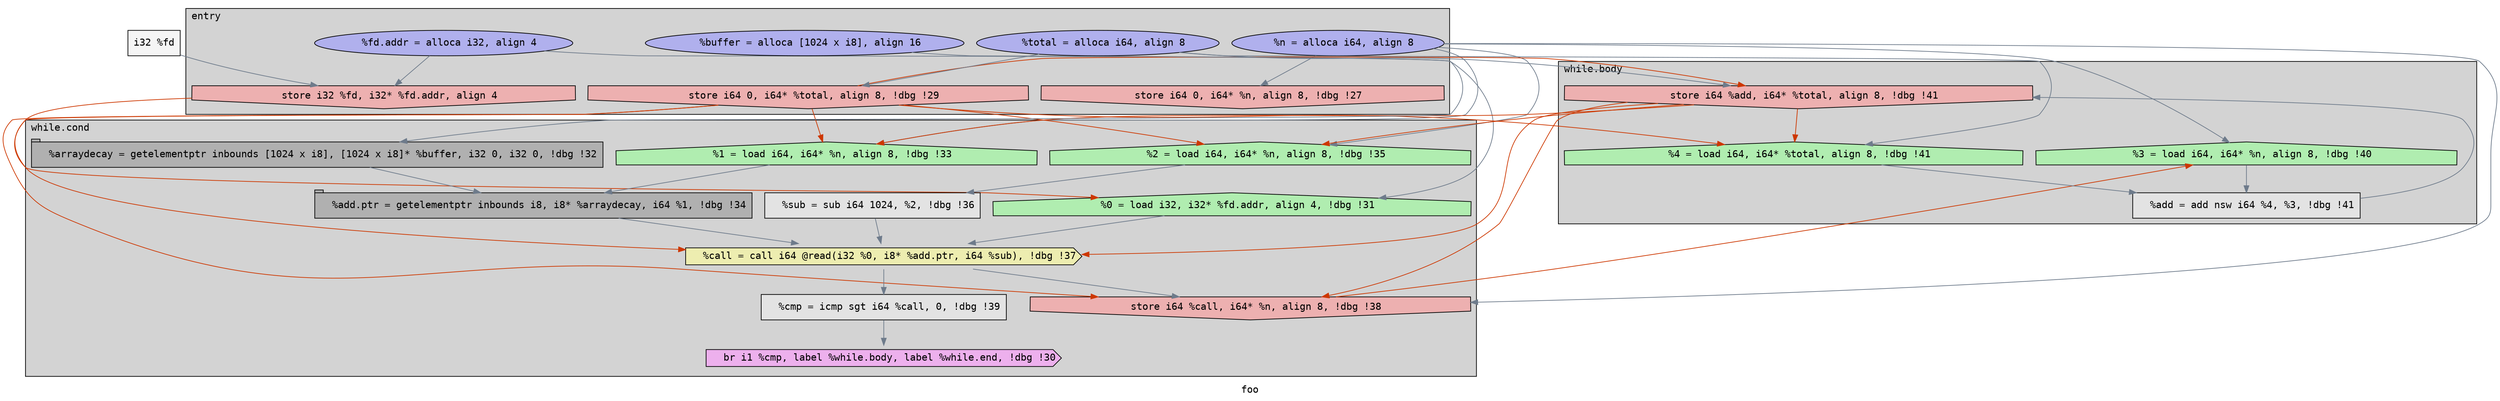 digraph {
	fontname = "Inconsolata";
	label = "foo";
	node [ fontname = "Inconsolata" ];

	"0x80701c2b8" -> "0x80701c438" [ color = "lightsteelblue4", style = "solid" ]
	"0x80705d0a0" -> "0x80701c438" [ color = "orangered3" ]
	"0x80701c378" -> "0x80701c498" [ color = "lightsteelblue4", style = "solid" ]
	"0x80705d180" -> "0x80701c498" [ color = "orangered3" ]
	"0x80705d3b0" -> "0x80701c498" [ color = "orangered3" ]
	"0x80701c378" -> "0x80701c4f8" [ color = "lightsteelblue4", style = "solid" ]
	"0x80705d180" -> "0x80701c4f8" [ color = "orangered3" ]
	"0x80705d3b0" -> "0x80701c4f8" [ color = "orangered3" ]
	"0x80701c378" -> "0x80701c558" [ color = "lightsteelblue4", style = "solid" ]
	"0x80705d260" -> "0x80701c558" [ color = "orangered3" ]
	"0x80701c3d8" -> "0x80701c5b8" [ color = "lightsteelblue4", style = "solid" ]
	"0x80705d180" -> "0x80701c5b8" [ color = "orangered3" ]
	"0x80705d3b0" -> "0x80701c5b8" [ color = "orangered3" ]
	"0x80701c438" -> "0x8070275a0" [ color = "lightsteelblue4", style = "solid" ]
	"0x8070ac8b0" -> "0x8070275a0" [ color = "lightsteelblue4", style = "solid" ]
	"0x80705d1f0" -> "0x8070275a0" [ color = "lightsteelblue4", style = "solid" ]
	"0x80705d180" -> "0x8070275a0" [ color = "orangered3" ]
	"0x80705d3b0" -> "0x8070275a0" [ color = "orangered3" ]
	"0x8070c7c10" -> "0x80705d0a0" [ color = "lightsteelblue4", style = "solid" ]
	"0x80701c2b8" -> "0x80705d0a0" [ color = "lightsteelblue4", style = "solid" ]
	"0x80701c378" -> "0x80705d110" [ color = "lightsteelblue4", style = "solid" ]
	"0x80701c3d8" -> "0x80705d180" [ color = "lightsteelblue4", style = "solid" ]
	"0x80701c4f8" -> "0x80705d1f0" [ color = "lightsteelblue4", style = "solid" ]
	"0x8070275a0" -> "0x80705d260" [ color = "lightsteelblue4", style = "solid" ]
	"0x80701c378" -> "0x80705d260" [ color = "lightsteelblue4", style = "solid" ]
	"0x80705d180" -> "0x80705d260" [ color = "orangered3" ]
	"0x80705d3b0" -> "0x80705d260" [ color = "orangered3" ]
	"0x8070275a0" -> "0x80705d2d0" [ color = "lightsteelblue4", style = "solid" ]
	"0x80701c5b8" -> "0x80705d340" [ color = "lightsteelblue4", style = "solid" ]
	"0x80701c558" -> "0x80705d340" [ color = "lightsteelblue4", style = "solid" ]
	"0x80705d340" -> "0x80705d3b0" [ color = "lightsteelblue4", style = "solid" ]
	"0x80701c3d8" -> "0x80705d3b0" [ color = "lightsteelblue4", style = "solid" ]
	"0x80705d180" -> "0x80705d3b0" [ color = "orangered3" ]
	"0x8071352c8" -> "0x8070ac8b0" [ color = "lightsteelblue4", style = "solid" ]
	"0x80701c498" -> "0x8070ac8b0" [ color = "lightsteelblue4", style = "solid" ]
	"0x80705d2d0" -> "0x8070accc8" [ color = "lightsteelblue4", style = "solid" ]
	"0x80701c318" -> "0x8071352c8" [ color = "lightsteelblue4", style = "solid" ]
		"0x8070c7c10" [ style = "filled", label = "i32 %fd", fillcolor = "#eeeeee99", shape = "box" ];
	subgraph "cluster_while.cond" {
		label = "while.cond";
		labeljust = "l";
		style = "filled";
		style = "filled";

		"0x80701c438" [ style = "filled", label = "  %0 = load i32, i32* %fd.addr, align 4, !dbg !31", fillcolor = "#99ff9999", shape = "house" ];
		"0x80701c4f8" [ style = "filled", label = "  %2 = load i64, i64* %n, align 8, !dbg !35", fillcolor = "#99ff9999", shape = "house" ];
		"0x8070275a0" [ style = "filled", label = "  %call = call i64 @read(i32 %0, i8* %add.ptr, i64 %sub), !dbg !37", fillcolor = "#ffff9999", shape = "cds" ];
		"0x80701c498" [ style = "filled", label = "  %1 = load i64, i64* %n, align 8, !dbg !33", fillcolor = "#99ff9999", shape = "house" ];
		"0x80705d260" [ style = "filled", label = "  store i64 %call, i64* %n, align 8, !dbg !38", fillcolor = "#ff999999", shape = "invhouse" ];
		"0x8071352c8" [ style = "filled", label = "  %arraydecay = getelementptr inbounds [1024 x i8], [1024 x i8]* %buffer, i32 0, i32 0, !dbg !32", fillcolor = "#99999999", shape = "tab" ];
		"0x8070ac8b0" [ style = "filled", label = "  %add.ptr = getelementptr inbounds i8, i8* %arraydecay, i64 %1, !dbg !34", fillcolor = "#99999999", shape = "tab" ];
		"0x80705d1f0" [ style = "filled", label = "  %sub = sub i64 1024, %2, !dbg !36", fillcolor = "#eeeeee99", shape = "box" ];
		"0x80705d2d0" [ style = "filled", label = "  %cmp = icmp sgt i64 %call, 0, !dbg !39", fillcolor = "#eeeeee99", shape = "box" ];
		"0x8070accc8" [ style = "filled", label = "  br i1 %cmp, label %while.body, label %while.end, !dbg !30", fillcolor = "#ff99ff99", shape = "cds" ];
	}
	subgraph "cluster_while.body" {
		label = "while.body";
		labeljust = "l";
		style = "filled";
		style = "filled";

		"0x80705d3b0" [ style = "filled", label = "  store i64 %add, i64* %total, align 8, !dbg !41", fillcolor = "#ff999999", shape = "invhouse" ];
		"0x80701c558" [ style = "filled", label = "  %3 = load i64, i64* %n, align 8, !dbg !40", fillcolor = "#99ff9999", shape = "house" ];
		"0x80705d340" [ style = "filled", label = "  %add = add nsw i64 %4, %3, !dbg !41", fillcolor = "#eeeeee99", shape = "box" ];
		"0x80701c5b8" [ style = "filled", label = "  %4 = load i64, i64* %total, align 8, !dbg !41", fillcolor = "#99ff9999", shape = "house" ];
	}
	subgraph "cluster_entry" {
		label = "entry";
		labeljust = "l";
		style = "filled";
		style = "filled";

		"0x80701c3d8" [ style = "filled", label = "  %total = alloca i64, align 8", fillcolor = "#9999ff99", shape = "ellipse" ];
		"0x80705d0a0" [ style = "filled", label = "  store i32 %fd, i32* %fd.addr, align 4", fillcolor = "#ff999999", shape = "invhouse" ];
		"0x80701c378" [ style = "filled", label = "  %n = alloca i64, align 8", fillcolor = "#9999ff99", shape = "ellipse" ];
		"0x80701c318" [ style = "filled", label = "  %buffer = alloca [1024 x i8], align 16", fillcolor = "#9999ff99", shape = "ellipse" ];
		"0x80705d180" [ style = "filled", label = "  store i64 0, i64* %total, align 8, !dbg !29", fillcolor = "#ff999999", shape = "invhouse" ];
		"0x80701c2b8" [ style = "filled", label = "  %fd.addr = alloca i32, align 4", fillcolor = "#9999ff99", shape = "ellipse" ];
		"0x80705d110" [ style = "filled", label = "  store i64 0, i64* %n, align 8, !dbg !27", fillcolor = "#ff999999", shape = "invhouse" ];
	}
}
